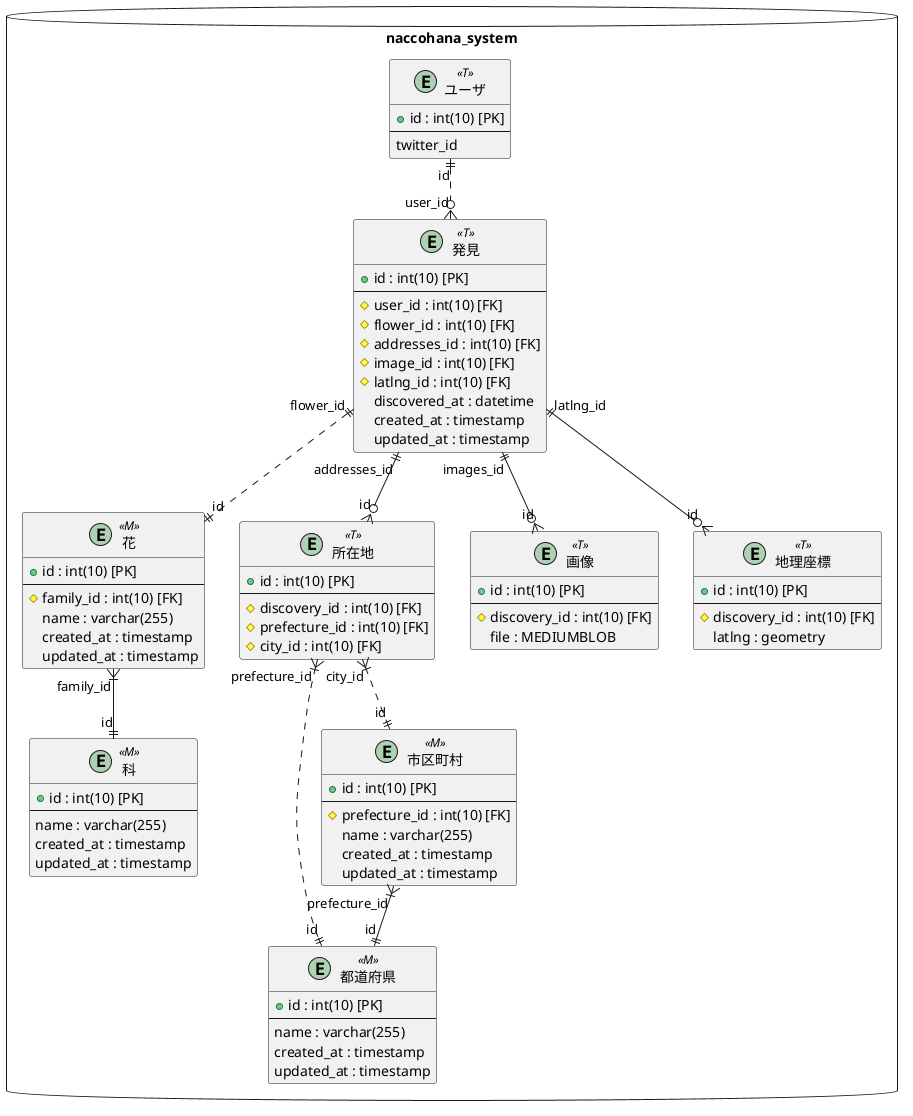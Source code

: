 @startuml

package "naccohana_system" <<Database>> {

    entity flowers as "花" <<M>>  {
        + id : int(10) [PK]
        --
        # family_id : int(10) [FK]
        name : varchar(255)
        created_at : timestamp
        updated_at : timestamp
    }

    entity families as "科" <<M>>  {
        + id : int(10) [PK]
        --
        name : varchar(255)
        created_at : timestamp
        updated_at : timestamp
    }

    entity prefectures as "都道府県" <<M>>  {
        + id : int(10) [PK]
        --
        name : varchar(255)
        created_at : timestamp
        updated_at : timestamp
    }

    entity cities as "市区町村" <<M>>  {
        + id : int(10) [PK]
        --
        # prefecture_id : int(10) [FK]
        name : varchar(255)
        created_at : timestamp
        updated_at : timestamp
    }

    entity discoveries as "発見" <<T>>  {
        + id : int(10) [PK]
        --
        # user_id : int(10) [FK]
        # flower_id : int(10) [FK]
        # addresses_id : int(10) [FK]
        # image_id : int(10) [FK]
        # latlng_id : int(10) [FK]
        discovered_at : datetime
        created_at : timestamp
        updated_at : timestamp
    }

    entity addresses as "所在地" <<T>>  {
        + id : int(10) [PK]
        --
        # discovery_id : int(10) [FK]
        # prefecture_id : int(10) [FK]
        # city_id : int(10) [FK]
    }

    entity images as "画像" <<T>>  {
        + id : int(10) [PK]
        --
        # discovery_id : int(10) [FK]
        file : MEDIUMBLOB
    }

    entity latlng as "地理座標" <<T>>  {
        + id : int(10) [PK]
        --
        # discovery_id : int(10) [FK]
        latlng : geometry
    }

    entity users as "ユーザ" <<T>>  {
        + id : int(10) [PK]
        --
        twitter_id
    }

flowers "family_id" }|--|| "id" families
addresses "city_id" }|..|| "id" cities
cities "prefecture_id" }|--|| "id" prefectures
addresses "prefecture_id" }|..|| "id" prefectures

discoveries "images_id" ||--o{ "id" images
discoveries "addresses_id" ||--o{ "id" addresses
discoveries "latlng_id" ||--o{ "id" latlng
discoveries "flower_id" ||..|| "id" flowers

users "id"  ||..o{ "user_id" discoveries



}







@enduml